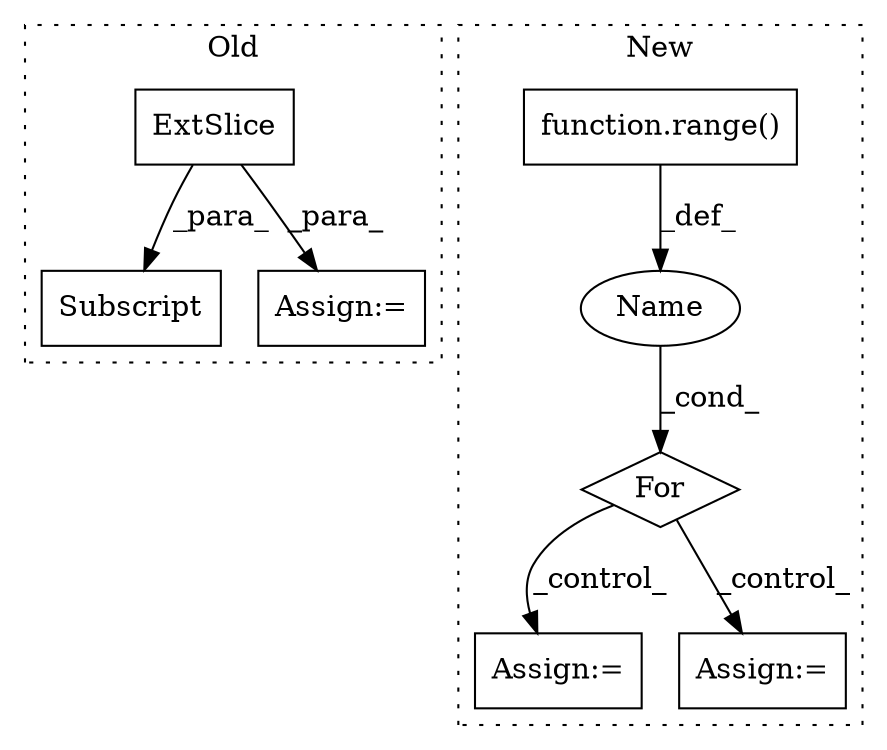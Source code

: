 digraph G {
subgraph cluster0 {
1 [label="ExtSlice" a="85" s="5550" l="5" shape="box"];
3 [label="Subscript" a="63" s="5550,0" l="31,0" shape="box"];
7 [label="Assign:=" a="68" s="5708" l="3" shape="box"];
label = "Old";
style="dotted";
}
subgraph cluster1 {
2 [label="function.range()" a="75" s="5502,5524" l="6,1" shape="box"];
4 [label="For" a="107" s="5493,5525" l="4,14" shape="diamond"];
5 [label="Assign:=" a="68" s="5540" l="6" shape="box"];
6 [label="Name" a="87" s="5497" l="1" shape="ellipse"];
8 [label="Assign:=" a="68" s="5583" l="3" shape="box"];
label = "New";
style="dotted";
}
1 -> 7 [label="_para_"];
1 -> 3 [label="_para_"];
2 -> 6 [label="_def_"];
4 -> 5 [label="_control_"];
4 -> 8 [label="_control_"];
6 -> 4 [label="_cond_"];
}